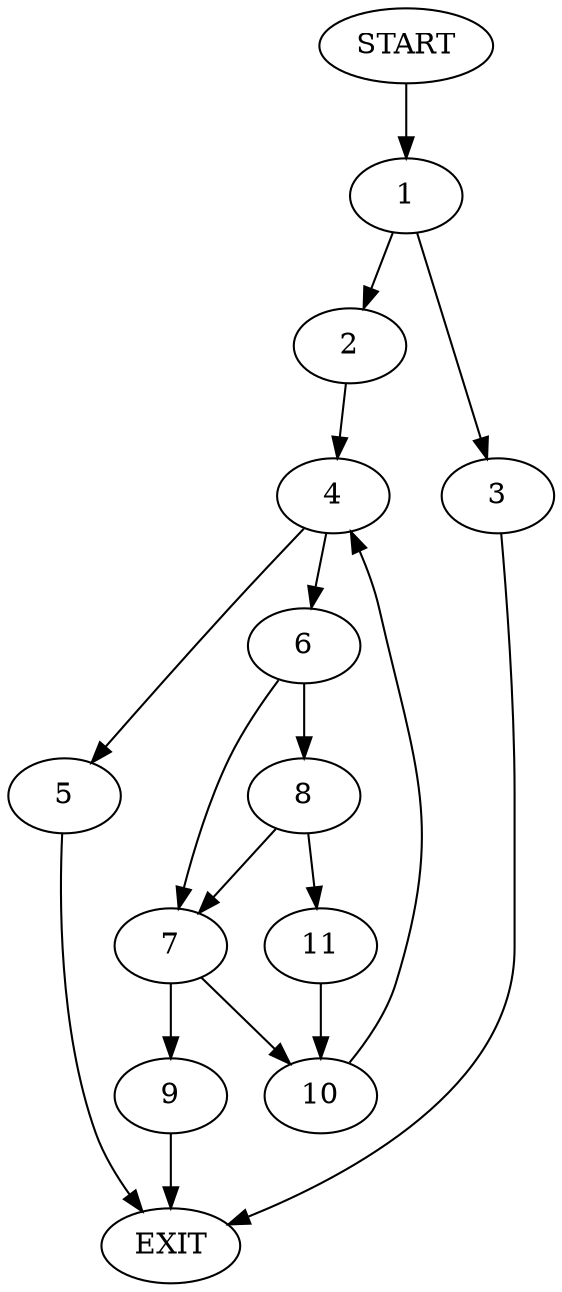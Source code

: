 digraph {
0 [label="START"]
12 [label="EXIT"]
0 -> 1
1 -> 2
1 -> 3
3 -> 12
2 -> 4
4 -> 5
4 -> 6
6 -> 7
6 -> 8
5 -> 12
7 -> 9
7 -> 10
8 -> 11
8 -> 7
11 -> 10
10 -> 4
9 -> 12
}
